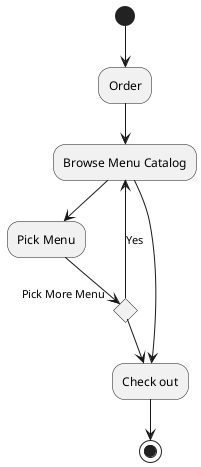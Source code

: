 @startuml

(*)  --> "Order"
--> "Browse Menu Catalog"
--> "Pick Menu"
If "Pick More Menu" then
--> [Yes] "Browse Menu Catalog"
--> "Check out"
else
--> "Check out"
Endif
-->(*)
@enduml